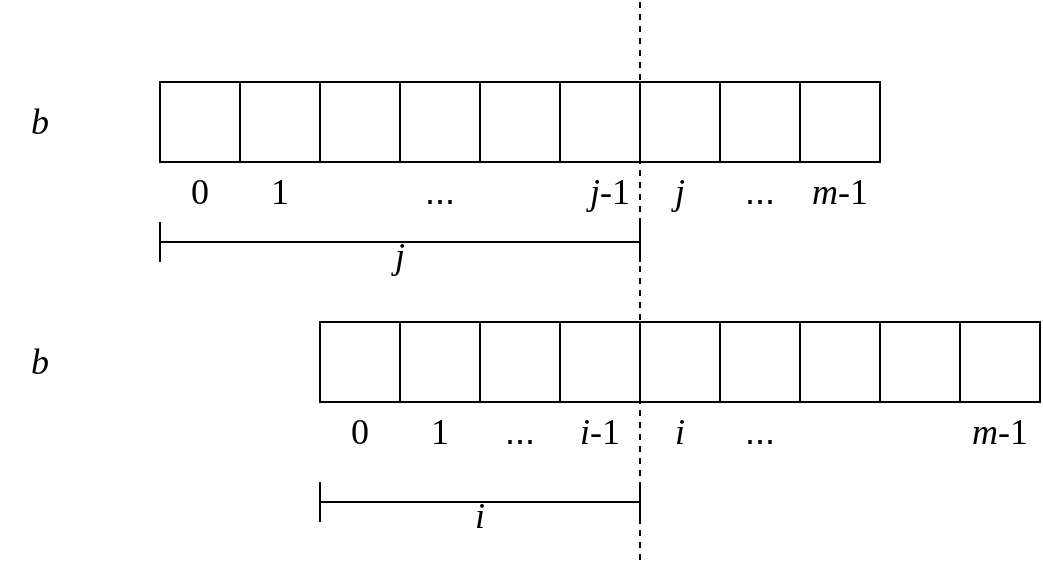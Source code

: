 <mxfile version="12.3.2" type="device" pages="1"><diagram id="OCX7W67S8h5UVNacZoWq" name="Page-1"><mxGraphModel dx="1092" dy="816" grid="1" gridSize="10" guides="1" tooltips="1" connect="1" arrows="1" fold="1" page="1" pageScale="1" pageWidth="850" pageHeight="1100" math="0" shadow="0"><root><mxCell id="0"/><mxCell id="1" parent="0"/><mxCell id="AHzPsvAIlduPM4RJUNpU-15" value="" style="whiteSpace=wrap;html=1;aspect=fixed;" parent="1" vertex="1"><mxGeometry x="160" y="160" width="40" height="40" as="geometry"/></mxCell><mxCell id="AHzPsvAIlduPM4RJUNpU-16" value="" style="whiteSpace=wrap;html=1;aspect=fixed;" parent="1" vertex="1"><mxGeometry x="200" y="160" width="40" height="40" as="geometry"/></mxCell><mxCell id="AHzPsvAIlduPM4RJUNpU-17" value="" style="whiteSpace=wrap;html=1;aspect=fixed;" parent="1" vertex="1"><mxGeometry x="240" y="160" width="40" height="40" as="geometry"/></mxCell><mxCell id="AHzPsvAIlduPM4RJUNpU-18" value="" style="whiteSpace=wrap;html=1;aspect=fixed;" parent="1" vertex="1"><mxGeometry x="280" y="160" width="40" height="40" as="geometry"/></mxCell><mxCell id="AHzPsvAIlduPM4RJUNpU-19" value="" style="whiteSpace=wrap;html=1;aspect=fixed;" parent="1" vertex="1"><mxGeometry x="320" y="160" width="40" height="40" as="geometry"/></mxCell><mxCell id="AHzPsvAIlduPM4RJUNpU-20" value="" style="whiteSpace=wrap;html=1;aspect=fixed;" parent="1" vertex="1"><mxGeometry x="360" y="160" width="40" height="40" as="geometry"/></mxCell><mxCell id="AHzPsvAIlduPM4RJUNpU-21" value="" style="whiteSpace=wrap;html=1;aspect=fixed;" parent="1" vertex="1"><mxGeometry x="400" y="160" width="40" height="40" as="geometry"/></mxCell><mxCell id="AHzPsvAIlduPM4RJUNpU-24" value="&lt;font face=&quot;cm&quot; style=&quot;font-size: 18px&quot;&gt;0&lt;/font&gt;" style="text;html=1;strokeColor=none;fillColor=none;align=center;verticalAlign=middle;whiteSpace=wrap;rounded=0;" parent="1" vertex="1"><mxGeometry x="170" y="210" width="20" height="10" as="geometry"/></mxCell><mxCell id="AHzPsvAIlduPM4RJUNpU-25" value="&lt;font face=&quot;cm&quot; style=&quot;font-size: 18px&quot;&gt;1&lt;/font&gt;" style="text;html=1;strokeColor=none;fillColor=none;align=center;verticalAlign=middle;whiteSpace=wrap;rounded=0;" parent="1" vertex="1"><mxGeometry x="210" y="210" width="20" height="10" as="geometry"/></mxCell><mxCell id="AHzPsvAIlduPM4RJUNpU-26" value="&lt;font style=&quot;font-size: 18px&quot;&gt;...&lt;/font&gt;" style="text;html=1;strokeColor=none;fillColor=none;align=center;verticalAlign=middle;whiteSpace=wrap;rounded=0;" parent="1" vertex="1"><mxGeometry x="290" y="210" width="20" height="10" as="geometry"/></mxCell><mxCell id="AHzPsvAIlduPM4RJUNpU-27" value="&lt;font face=&quot;cm&quot; style=&quot;font-size: 18px&quot;&gt;&lt;i&gt;j&lt;/i&gt;&lt;/font&gt;" style="text;html=1;strokeColor=none;fillColor=none;align=center;verticalAlign=middle;whiteSpace=wrap;rounded=0;" parent="1" vertex="1"><mxGeometry x="410" y="210" width="20" height="10" as="geometry"/></mxCell><mxCell id="AHzPsvAIlduPM4RJUNpU-29" value="&lt;font style=&quot;font-size: 18px&quot;&gt;...&lt;/font&gt;" style="text;html=1;strokeColor=none;fillColor=none;align=center;verticalAlign=middle;whiteSpace=wrap;rounded=0;" parent="1" vertex="1"><mxGeometry x="450" y="210" width="20" height="10" as="geometry"/></mxCell><mxCell id="AHzPsvAIlduPM4RJUNpU-30" value="&lt;font face=&quot;cm&quot; style=&quot;font-size: 18px&quot;&gt;&lt;i&gt;m&lt;/i&gt;-1&lt;/font&gt;" style="text;html=1;strokeColor=none;fillColor=none;align=center;verticalAlign=middle;whiteSpace=wrap;rounded=0;" parent="1" vertex="1"><mxGeometry x="485" y="210" width="30" height="10" as="geometry"/></mxCell><mxCell id="AHzPsvAIlduPM4RJUNpU-33" value="&lt;i&gt;&lt;font style=&quot;font-size: 18px&quot;&gt;b&lt;/font&gt;&lt;/i&gt;" style="text;html=1;strokeColor=none;fillColor=none;align=center;verticalAlign=middle;whiteSpace=wrap;rounded=0;fontFamily=cm;" parent="1" vertex="1"><mxGeometry x="80" y="170" width="40" height="20" as="geometry"/></mxCell><mxCell id="EvSCmMmVxjCvbY2fRDL6-1" value="&lt;font face=&quot;cm&quot; style=&quot;font-size: 18px&quot;&gt;&lt;i&gt;j&lt;/i&gt;-1&lt;/font&gt;" style="text;html=1;strokeColor=none;fillColor=none;align=center;verticalAlign=middle;whiteSpace=wrap;rounded=0;" vertex="1" parent="1"><mxGeometry x="370" y="210" width="30" height="10" as="geometry"/></mxCell><mxCell id="EvSCmMmVxjCvbY2fRDL6-5" value="" style="whiteSpace=wrap;html=1;aspect=fixed;" vertex="1" parent="1"><mxGeometry x="440" y="160" width="40" height="40" as="geometry"/></mxCell><mxCell id="EvSCmMmVxjCvbY2fRDL6-6" value="" style="whiteSpace=wrap;html=1;aspect=fixed;" vertex="1" parent="1"><mxGeometry x="480" y="160" width="40" height="40" as="geometry"/></mxCell><mxCell id="EvSCmMmVxjCvbY2fRDL6-7" value="" style="whiteSpace=wrap;html=1;aspect=fixed;" vertex="1" parent="1"><mxGeometry x="240" y="280" width="40" height="40" as="geometry"/></mxCell><mxCell id="EvSCmMmVxjCvbY2fRDL6-8" value="" style="whiteSpace=wrap;html=1;aspect=fixed;" vertex="1" parent="1"><mxGeometry x="280" y="280" width="40" height="40" as="geometry"/></mxCell><mxCell id="EvSCmMmVxjCvbY2fRDL6-9" value="" style="whiteSpace=wrap;html=1;aspect=fixed;" vertex="1" parent="1"><mxGeometry x="320" y="280" width="40" height="40" as="geometry"/></mxCell><mxCell id="EvSCmMmVxjCvbY2fRDL6-10" value="" style="whiteSpace=wrap;html=1;aspect=fixed;" vertex="1" parent="1"><mxGeometry x="360" y="280" width="40" height="40" as="geometry"/></mxCell><mxCell id="EvSCmMmVxjCvbY2fRDL6-11" value="" style="whiteSpace=wrap;html=1;aspect=fixed;" vertex="1" parent="1"><mxGeometry x="400" y="280" width="40" height="40" as="geometry"/></mxCell><mxCell id="EvSCmMmVxjCvbY2fRDL6-12" value="" style="whiteSpace=wrap;html=1;aspect=fixed;" vertex="1" parent="1"><mxGeometry x="440" y="280" width="40" height="40" as="geometry"/></mxCell><mxCell id="EvSCmMmVxjCvbY2fRDL6-13" value="" style="whiteSpace=wrap;html=1;aspect=fixed;" vertex="1" parent="1"><mxGeometry x="480" y="280" width="40" height="40" as="geometry"/></mxCell><mxCell id="EvSCmMmVxjCvbY2fRDL6-14" value="" style="whiteSpace=wrap;html=1;aspect=fixed;" vertex="1" parent="1"><mxGeometry x="520" y="280" width="40" height="40" as="geometry"/></mxCell><mxCell id="EvSCmMmVxjCvbY2fRDL6-15" value="" style="whiteSpace=wrap;html=1;aspect=fixed;" vertex="1" parent="1"><mxGeometry x="560" y="280" width="40" height="40" as="geometry"/></mxCell><mxCell id="EvSCmMmVxjCvbY2fRDL6-16" value="&lt;font face=&quot;cm&quot; style=&quot;font-size: 18px&quot;&gt;&lt;i&gt;m&lt;/i&gt;-1&lt;/font&gt;" style="text;html=1;strokeColor=none;fillColor=none;align=center;verticalAlign=middle;whiteSpace=wrap;rounded=0;" vertex="1" parent="1"><mxGeometry x="565" y="330" width="30" height="10" as="geometry"/></mxCell><mxCell id="EvSCmMmVxjCvbY2fRDL6-17" value="&lt;font face=&quot;cm&quot; style=&quot;font-size: 18px&quot;&gt;0&lt;/font&gt;" style="text;html=1;strokeColor=none;fillColor=none;align=center;verticalAlign=middle;whiteSpace=wrap;rounded=0;" vertex="1" parent="1"><mxGeometry x="250" y="330" width="20" height="10" as="geometry"/></mxCell><mxCell id="EvSCmMmVxjCvbY2fRDL6-18" value="&lt;font face=&quot;cm&quot; style=&quot;font-size: 18px&quot;&gt;1&lt;/font&gt;" style="text;html=1;strokeColor=none;fillColor=none;align=center;verticalAlign=middle;whiteSpace=wrap;rounded=0;" vertex="1" parent="1"><mxGeometry x="290" y="330" width="20" height="10" as="geometry"/></mxCell><mxCell id="EvSCmMmVxjCvbY2fRDL6-19" value="&lt;font style=&quot;font-size: 18px&quot;&gt;...&lt;/font&gt;" style="text;html=1;strokeColor=none;fillColor=none;align=center;verticalAlign=middle;whiteSpace=wrap;rounded=0;" vertex="1" parent="1"><mxGeometry x="330" y="330" width="20" height="10" as="geometry"/></mxCell><mxCell id="EvSCmMmVxjCvbY2fRDL6-21" value="&lt;font face=&quot;cm&quot; style=&quot;font-size: 18px&quot;&gt;&lt;i&gt;i&lt;/i&gt;-1&lt;/font&gt;" style="text;html=1;strokeColor=none;fillColor=none;align=center;verticalAlign=middle;whiteSpace=wrap;rounded=0;" vertex="1" parent="1"><mxGeometry x="365" y="330" width="30" height="10" as="geometry"/></mxCell><mxCell id="EvSCmMmVxjCvbY2fRDL6-22" value="&lt;font face=&quot;cm&quot; style=&quot;font-size: 18px&quot;&gt;&lt;i&gt;j&lt;/i&gt;&lt;/font&gt;" style="shape=crossbar;whiteSpace=wrap;html=1;rounded=1;verticalAlign=top;" vertex="1" parent="1"><mxGeometry x="160" y="230" width="240" height="20" as="geometry"/></mxCell><mxCell id="EvSCmMmVxjCvbY2fRDL6-23" value="&lt;font face=&quot;cm&quot; style=&quot;font-size: 18px&quot;&gt;&lt;i&gt;i&lt;/i&gt;&lt;/font&gt;" style="shape=crossbar;whiteSpace=wrap;html=1;rounded=1;verticalAlign=top;" vertex="1" parent="1"><mxGeometry x="240" y="360" width="160" height="20" as="geometry"/></mxCell><mxCell id="EvSCmMmVxjCvbY2fRDL6-24" value="&lt;i&gt;&lt;font style=&quot;font-size: 18px&quot;&gt;b&lt;/font&gt;&lt;/i&gt;" style="text;html=1;strokeColor=none;fillColor=none;align=center;verticalAlign=middle;whiteSpace=wrap;rounded=0;fontFamily=cm;" vertex="1" parent="1"><mxGeometry x="80" y="290" width="40" height="20" as="geometry"/></mxCell><mxCell id="EvSCmMmVxjCvbY2fRDL6-27" value="" style="endArrow=none;dashed=1;html=1;" edge="1" parent="1"><mxGeometry width="50" height="50" relative="1" as="geometry"><mxPoint x="400" y="120" as="sourcePoint"/><mxPoint x="400" y="400" as="targetPoint"/></mxGeometry></mxCell><mxCell id="EvSCmMmVxjCvbY2fRDL6-28" value="&lt;font face=&quot;cm&quot; style=&quot;font-size: 18px&quot;&gt;&lt;i&gt;i&lt;/i&gt;&lt;/font&gt;" style="text;html=1;strokeColor=none;fillColor=none;align=center;verticalAlign=middle;whiteSpace=wrap;rounded=0;" vertex="1" parent="1"><mxGeometry x="405" y="330" width="30" height="10" as="geometry"/></mxCell><mxCell id="EvSCmMmVxjCvbY2fRDL6-29" value="&lt;font style=&quot;font-size: 18px&quot;&gt;...&lt;/font&gt;" style="text;html=1;strokeColor=none;fillColor=none;align=center;verticalAlign=middle;whiteSpace=wrap;rounded=0;" vertex="1" parent="1"><mxGeometry x="450" y="330" width="20" height="10" as="geometry"/></mxCell></root></mxGraphModel></diagram></mxfile>